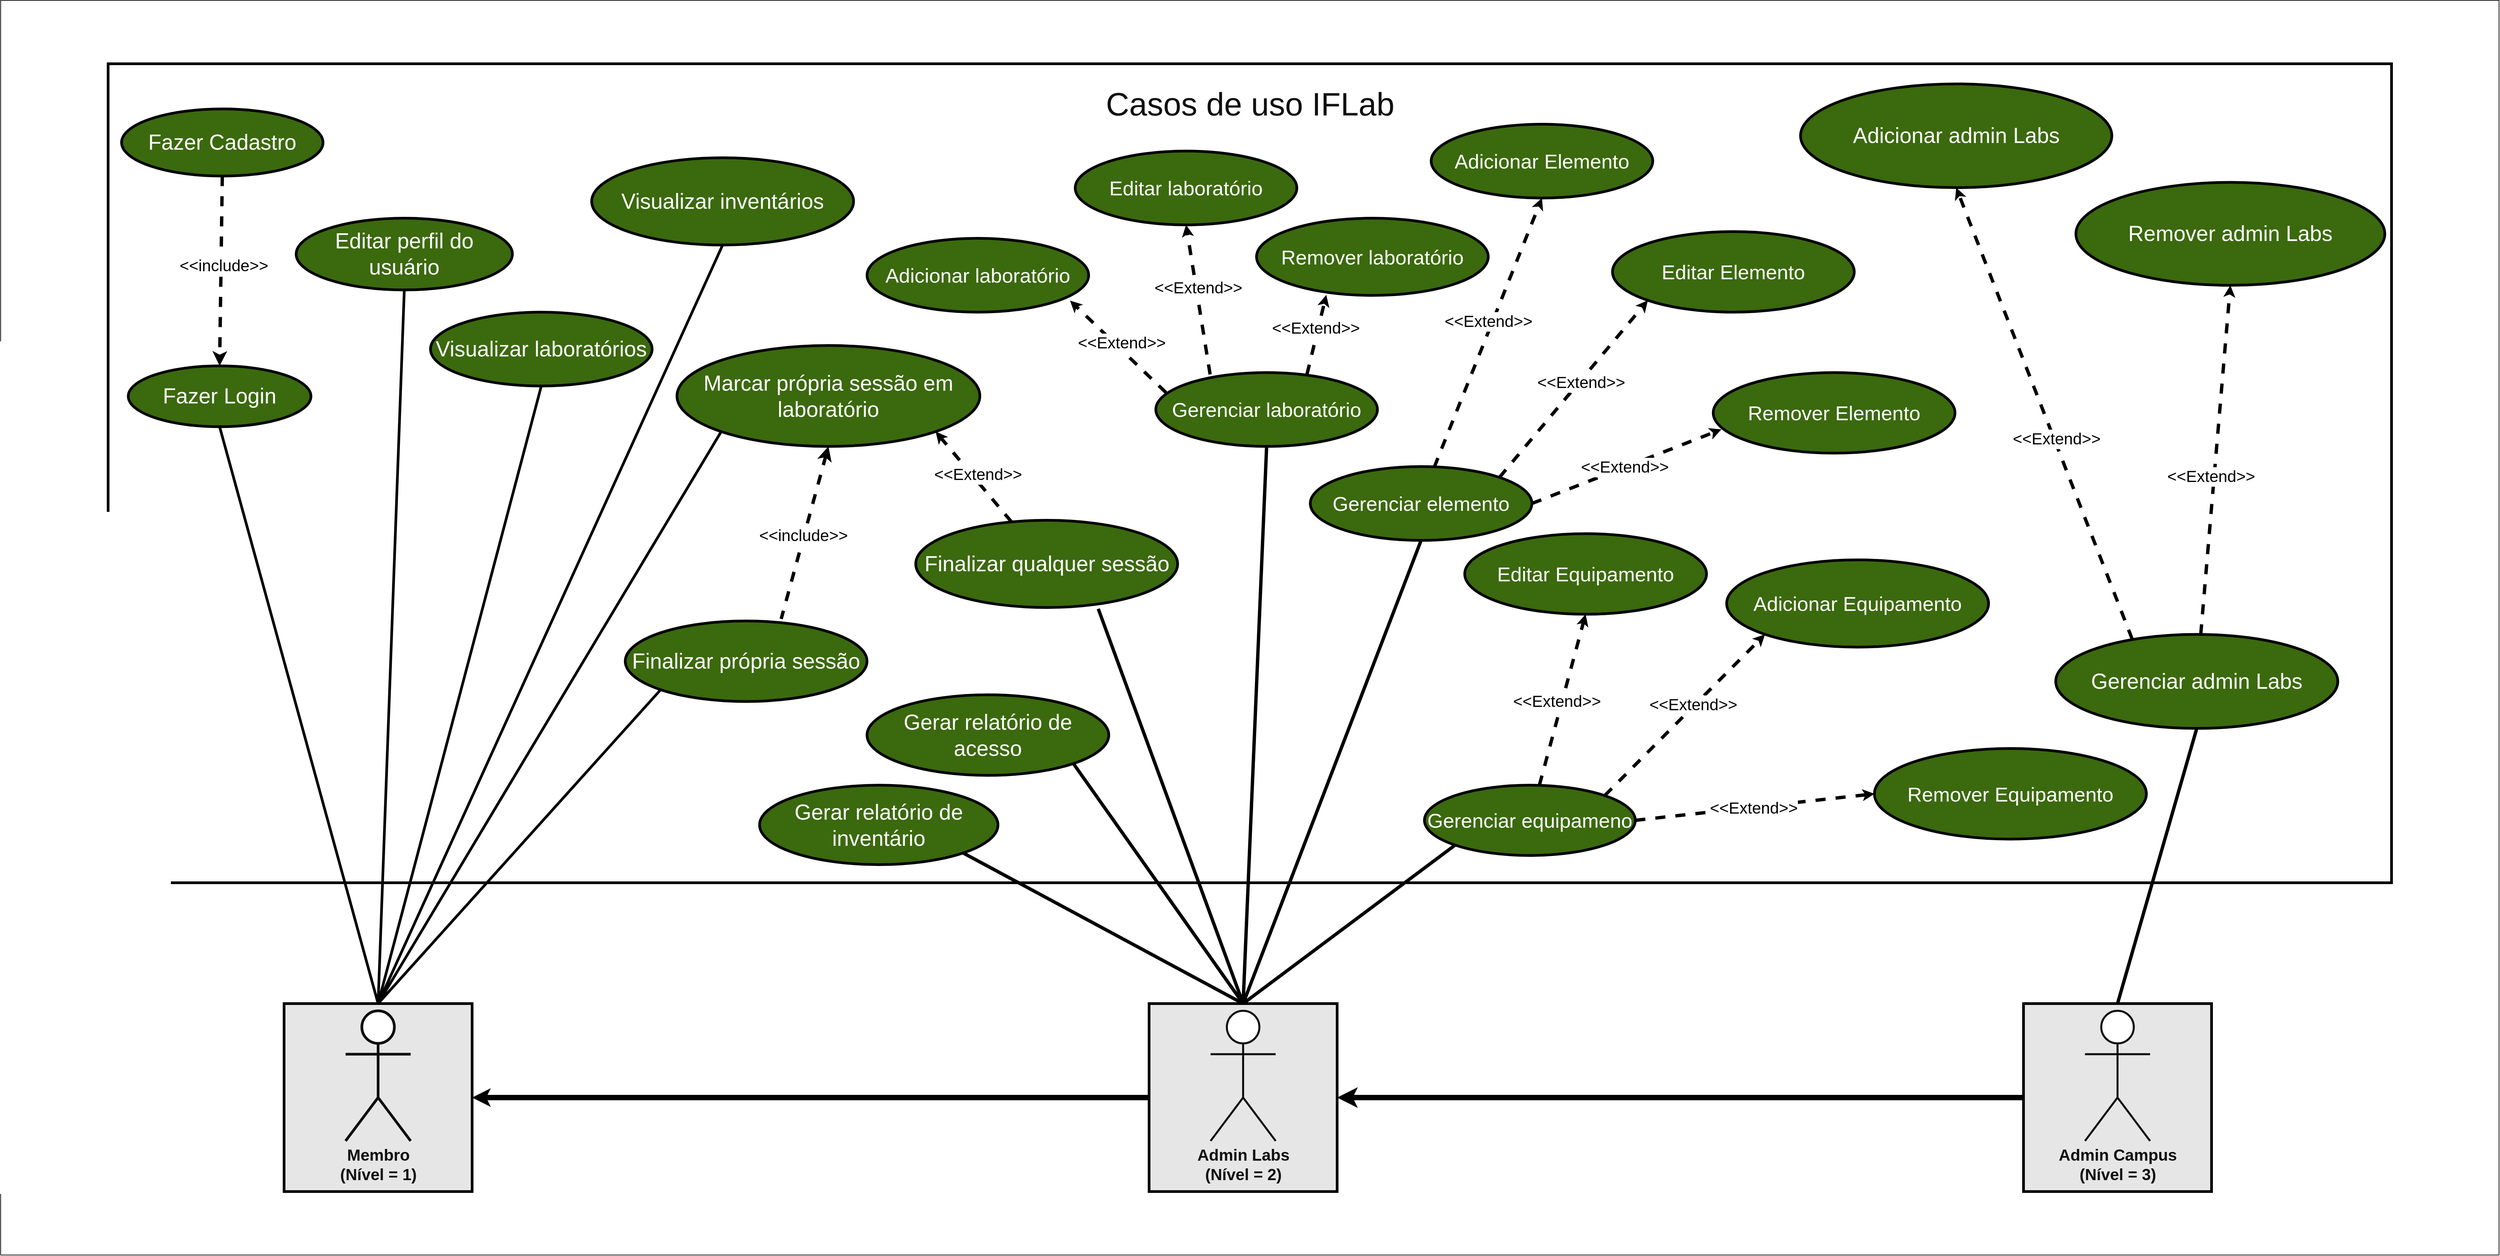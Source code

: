 <mxfile>
    <diagram name="Página-1" id="k0K56xFF2GUSqC4ekMbd">
        <mxGraphModel dx="7268" dy="2226" grid="1" gridSize="10" guides="1" tooltips="1" connect="1" arrows="1" fold="1" page="1" pageScale="1" pageWidth="827" pageHeight="1169" math="0" shadow="0">
            <root>
                <mxCell id="0"/>
                <mxCell id="1" parent="0"/>
                <mxCell id="160" value="" style="rounded=0;whiteSpace=wrap;html=1;fontSize=24;container=0;" vertex="1" parent="1">
                    <mxGeometry x="-3300" y="335.5" width="3720" height="1869" as="geometry"/>
                </mxCell>
                <mxCell id="iV3qStHiX3I9z14rUc0y-1" value="" style="whiteSpace=wrap;html=1;rounded=0;container=0;strokeWidth=4;fillColor=default;" parent="1" vertex="1">
                    <mxGeometry x="-3140" y="430" width="3400" height="1220" as="geometry"/>
                </mxCell>
                <mxCell id="3" value="&lt;font style=&quot;font-size: 48px;&quot;&gt;Casos de uso IFLab&lt;/font&gt;" style="text;html=1;align=center;verticalAlign=middle;resizable=0;points=[];autosize=1;strokeColor=none;fillColor=none;fontSize=64;container=0;fontColor=#0F0F0F;fontStyle=0" parent="1" vertex="1">
                    <mxGeometry x="-1665" y="440" width="450" height="90" as="geometry"/>
                </mxCell>
                <mxCell id="43" value="&lt;div style=&quot;font-size: 32px;&quot;&gt;Fazer Login&lt;/div&gt;" style="ellipse;whiteSpace=wrap;html=1;aspect=fixed;fontSize=32;movable=1;resizable=1;rotatable=1;deletable=1;editable=1;connectable=1;container=0;fillColor=#3B690E;fontColor=#ffffff;strokeColor=#000000;strokeWidth=4;" parent="1" vertex="1">
                    <mxGeometry x="-3110" y="880" width="272" height="90.67" as="geometry"/>
                </mxCell>
                <mxCell id="44" value="Editar perfil do usuário" style="ellipse;whiteSpace=wrap;html=1;aspect=fixed;fontSize=32;movable=1;resizable=1;rotatable=1;deletable=1;editable=1;connectable=1;container=0;fillColor=#3B690E;fontColor=#ffffff;strokeColor=#000000;strokeWidth=4;" parent="1" vertex="1">
                    <mxGeometry x="-2860" y="660" width="322" height="106.93" as="geometry"/>
                </mxCell>
                <mxCell id="45" value="Visualizar laboratórios" style="ellipse;whiteSpace=wrap;html=1;aspect=fixed;fontSize=32;movable=1;resizable=1;rotatable=1;deletable=1;editable=1;connectable=1;container=0;fillColor=#3B690E;fontColor=#ffffff;strokeColor=#000000;strokeWidth=4;" parent="1" vertex="1">
                    <mxGeometry x="-2660" y="800" width="330" height="110" as="geometry"/>
                </mxCell>
                <mxCell id="46" value="Visualizar inventários" style="ellipse;whiteSpace=wrap;html=1;aspect=fixed;fontSize=32;movable=1;resizable=1;rotatable=1;deletable=1;editable=1;connectable=1;container=0;fillColor=#3B690E;fontColor=#ffffff;strokeColor=#000000;strokeWidth=4;" parent="1" vertex="1">
                    <mxGeometry x="-2420" y="570" width="390" height="130" as="geometry"/>
                </mxCell>
                <mxCell id="47" value="Marcar própria sessão em laboratório" style="ellipse;whiteSpace=wrap;html=1;aspect=fixed;fontSize=32;movable=1;resizable=1;rotatable=1;deletable=1;editable=1;connectable=1;container=0;fillColor=#3B690E;fontColor=#ffffff;strokeColor=#000000;strokeWidth=4;" parent="1" vertex="1">
                    <mxGeometry x="-2293" y="849.66" width="451.02" height="150.34" as="geometry"/>
                </mxCell>
                <mxCell id="52" style="html=1;entryX=0.5;entryY=1;entryDx=0;entryDy=0;strokeWidth=4;fontSize=24;endArrow=none;endFill=0;startSize=6;endSize=2;elbow=vertical;exitX=0.5;exitY=0;exitDx=0;exitDy=0;movable=1;resizable=1;rotatable=1;deletable=1;editable=1;connectable=1;" parent="1" source="18" target="43" edge="1">
                    <mxGeometry relative="1" as="geometry"/>
                </mxCell>
                <mxCell id="53" style="edgeStyle=none;html=1;entryX=0.5;entryY=1;entryDx=0;entryDy=0;strokeWidth=4;fontSize=24;endArrow=none;endFill=0;startSize=6;endSize=2;elbow=vertical;exitX=0.5;exitY=0;exitDx=0;exitDy=0;movable=1;resizable=1;rotatable=1;deletable=1;editable=1;connectable=1;" parent="1" source="18" target="44" edge="1">
                    <mxGeometry relative="1" as="geometry"/>
                </mxCell>
                <mxCell id="54" style="edgeStyle=none;html=1;entryX=0.5;entryY=1;entryDx=0;entryDy=0;strokeWidth=4;fontSize=24;endArrow=none;endFill=0;startSize=6;endSize=2;elbow=vertical;exitX=0.5;exitY=0;exitDx=0;exitDy=0;movable=1;resizable=1;rotatable=1;deletable=1;editable=1;connectable=1;" parent="1" source="18" target="45" edge="1">
                    <mxGeometry relative="1" as="geometry"/>
                </mxCell>
                <mxCell id="55" style="edgeStyle=none;html=1;strokeWidth=4;fontSize=24;endArrow=none;endFill=0;startSize=6;endSize=2;elbow=vertical;exitX=0.5;exitY=0;exitDx=0;exitDy=0;entryX=0.5;entryY=1;entryDx=0;entryDy=0;movable=1;resizable=1;rotatable=1;deletable=1;editable=1;connectable=1;" parent="1" source="18" target="46" edge="1">
                    <mxGeometry relative="1" as="geometry"/>
                </mxCell>
                <mxCell id="56" style="edgeStyle=none;html=1;entryX=0;entryY=1;entryDx=0;entryDy=0;strokeWidth=4;fontSize=24;endArrow=none;endFill=0;startSize=6;endSize=2;elbow=vertical;exitX=0.5;exitY=0;exitDx=0;exitDy=0;movable=1;resizable=1;rotatable=1;deletable=1;editable=1;connectable=1;" parent="1" source="18" target="47" edge="1">
                    <mxGeometry relative="1" as="geometry"/>
                </mxCell>
                <mxCell id="58" value="&amp;lt;&amp;lt;include&amp;gt;&amp;gt;" style="html=1;verticalAlign=bottom;labelBackgroundColor=default;endArrow=classic;endFill=1;dashed=1;rounded=0;exitX=0.5;exitY=1;exitDx=0;exitDy=0;entryX=0.5;entryY=0;entryDx=0;entryDy=0;strokeWidth=5;fontSize=24;movable=1;resizable=1;rotatable=1;deletable=1;editable=1;connectable=1;startArrow=none;startFill=0;" parent="1" source="59" target="43" edge="1">
                    <mxGeometry x="0.064" y="4" width="160" relative="1" as="geometry">
                        <mxPoint x="-2584.38" y="776.994" as="sourcePoint"/>
                        <mxPoint x="-2658" y="835.0" as="targetPoint"/>
                        <mxPoint as="offset"/>
                    </mxGeometry>
                </mxCell>
                <mxCell id="59" value="&lt;div style=&quot;font-size: 32px;&quot;&gt;Fazer Cadastro&lt;/div&gt;" style="ellipse;whiteSpace=wrap;html=1;aspect=fixed;fontSize=32;movable=1;resizable=1;rotatable=1;deletable=1;editable=1;connectable=1;container=0;fillColor=#3B690E;fontColor=#ffffff;strokeColor=#000000;strokeWidth=4;" parent="1" vertex="1">
                    <mxGeometry x="-3120" y="497.26" width="300" height="100" as="geometry"/>
                </mxCell>
                <mxCell id="61" value="&amp;lt;&amp;lt;include&amp;gt;&amp;gt;" style="html=1;verticalAlign=bottom;labelBackgroundColor=default;endArrow=none;endFill=0;dashed=1;rounded=0;strokeWidth=5;fontSize=24;exitX=0.5;exitY=1;exitDx=0;exitDy=0;movable=1;resizable=1;rotatable=1;deletable=1;editable=1;connectable=1;startArrow=classic;startFill=1;entryX=0.645;entryY=-0.025;entryDx=0;entryDy=0;entryPerimeter=0;" parent="1" source="47" target="62" edge="1">
                    <mxGeometry x="0.162" y="3" width="160" relative="1" as="geometry">
                        <mxPoint x="-2368" y="1400" as="sourcePoint"/>
                        <mxPoint x="-2911" y="785" as="targetPoint"/>
                        <mxPoint as="offset"/>
                    </mxGeometry>
                </mxCell>
                <mxCell id="62" value="Finalizar própria sessão" style="ellipse;whiteSpace=wrap;html=1;aspect=fixed;fontSize=32;movable=1;resizable=1;rotatable=1;deletable=1;editable=1;connectable=1;container=0;fillColor=#3B690E;fontColor=#ffffff;strokeColor=#000000;strokeWidth=4;" parent="1" vertex="1">
                    <mxGeometry x="-2370" y="1260" width="360" height="120" as="geometry"/>
                </mxCell>
                <mxCell id="70" value="Finalizar qualquer sessão" style="ellipse;whiteSpace=wrap;html=1;aspect=fixed;fontSize=32;movable=1;resizable=1;rotatable=1;deletable=1;editable=1;connectable=1;container=0;fillColor=#3B690E;fontColor=#ffffff;strokeColor=#000000;strokeWidth=4;" parent="1" vertex="1">
                    <mxGeometry x="-1937.5" y="1110" width="390" height="130" as="geometry"/>
                </mxCell>
                <mxCell id="71" style="html=1;entryX=0.697;entryY=1.015;entryDx=0;entryDy=0;labelBackgroundColor=default;strokeWidth=5;fontSize=25;endArrow=none;endFill=0;startSize=6;endSize=2;elbow=vertical;exitX=0.5;exitY=0;exitDx=0;exitDy=0;movable=1;resizable=1;rotatable=1;deletable=1;editable=1;connectable=1;entryPerimeter=0;" parent="1" source="15" target="70" edge="1">
                    <mxGeometry relative="1" as="geometry"/>
                </mxCell>
                <mxCell id="73" value="&amp;lt;&amp;lt;Extend&amp;gt;&amp;gt;" style="html=1;verticalAlign=bottom;labelBackgroundColor=default;endArrow=classic;endFill=1;dashed=1;strokeWidth=5;fontSize=24;startSize=6;endSize=2;elbow=vertical;entryX=1;entryY=1;entryDx=0;entryDy=0;movable=1;resizable=1;rotatable=1;deletable=1;editable=1;connectable=1;startArrow=none;startFill=0;" parent="1" source="70" target="47" edge="1">
                    <mxGeometry x="-0.172" y="4" width="160" relative="1" as="geometry">
                        <mxPoint x="-2308" y="1450" as="sourcePoint"/>
                        <mxPoint x="-2038" y="1130" as="targetPoint"/>
                        <mxPoint as="offset"/>
                    </mxGeometry>
                </mxCell>
                <mxCell id="78" value="Gerar relatório de acesso" style="ellipse;whiteSpace=wrap;html=1;aspect=fixed;fontSize=32;movable=1;resizable=1;rotatable=1;deletable=1;editable=1;connectable=1;container=0;fillColor=#3B690E;fontColor=#ffffff;strokeColor=#000000;strokeWidth=4;" parent="1" vertex="1">
                    <mxGeometry x="-2010" y="1370" width="360" height="120" as="geometry"/>
                </mxCell>
                <mxCell id="79" value="Gerar relatório de inventário" style="ellipse;whiteSpace=wrap;html=1;aspect=fixed;fontSize=32;movable=1;resizable=1;rotatable=1;deletable=1;editable=1;connectable=1;container=0;fillColor=#3B690E;fontColor=#ffffff;strokeColor=#000000;strokeWidth=4;" parent="1" vertex="1">
                    <mxGeometry x="-2170" y="1504.67" width="355" height="118.33" as="geometry"/>
                </mxCell>
                <mxCell id="80" value="Adicionar laboratório" style="ellipse;whiteSpace=wrap;html=1;aspect=fixed;fontSize=30;movable=1;resizable=1;rotatable=1;deletable=1;editable=1;connectable=1;container=0;fillColor=#3B690E;fontColor=#ffffff;strokeColor=#000000;strokeWidth=4;" parent="1" vertex="1">
                    <mxGeometry x="-2010" y="690" width="330" height="110" as="geometry"/>
                </mxCell>
                <mxCell id="81" value="Remover laboratório" style="ellipse;whiteSpace=wrap;html=1;aspect=fixed;fontSize=30;movable=1;resizable=1;rotatable=1;deletable=1;editable=1;connectable=1;container=0;fillColor=#3B690E;fontColor=#ffffff;strokeColor=#000000;strokeWidth=4;" parent="1" vertex="1">
                    <mxGeometry x="-1430" y="660" width="345" height="115" as="geometry"/>
                </mxCell>
                <mxCell id="82" value="Editar laboratório" style="ellipse;whiteSpace=wrap;html=1;aspect=fixed;fontSize=30;movable=1;resizable=1;rotatable=1;deletable=1;editable=1;connectable=1;container=0;fillColor=#3B690E;fontColor=#ffffff;strokeColor=#000000;strokeWidth=4;" parent="1" vertex="1">
                    <mxGeometry x="-1700" y="560" width="330" height="110" as="geometry"/>
                </mxCell>
                <mxCell id="83" value="Adicionar Elemento" style="ellipse;whiteSpace=wrap;html=1;aspect=fixed;fontSize=30;movable=1;resizable=1;rotatable=1;deletable=1;editable=1;connectable=1;container=0;fillColor=#3B690E;fontColor=#ffffff;strokeColor=#000000;strokeWidth=4;" parent="1" vertex="1">
                    <mxGeometry x="-1170" y="520" width="330" height="110" as="geometry"/>
                </mxCell>
                <mxCell id="84" value="Remover Elemento" style="ellipse;whiteSpace=wrap;html=1;aspect=fixed;fontSize=30;movable=1;resizable=1;rotatable=1;deletable=1;editable=1;connectable=1;container=0;fillColor=#3B690E;fontColor=#ffffff;strokeColor=#000000;strokeWidth=4;" parent="1" vertex="1">
                    <mxGeometry x="-750" y="890" width="360" height="120" as="geometry"/>
                </mxCell>
                <mxCell id="85" value="Editar Elemento" style="ellipse;whiteSpace=wrap;html=1;aspect=fixed;fontSize=30;movable=1;resizable=1;rotatable=1;deletable=1;editable=1;connectable=1;container=0;fillColor=#3B690E;fontColor=#ffffff;strokeColor=#000000;strokeWidth=4;" parent="1" vertex="1">
                    <mxGeometry x="-900" y="680" width="360" height="120" as="geometry"/>
                </mxCell>
                <mxCell id="86" value="Adicionar Equipamento" style="ellipse;whiteSpace=wrap;html=1;aspect=fixed;fontSize=30;movable=1;resizable=1;rotatable=1;deletable=1;editable=1;connectable=1;container=0;fillColor=#3B690E;fontColor=#ffffff;strokeColor=#000000;strokeWidth=4;" parent="1" vertex="1">
                    <mxGeometry x="-730" y="1169" width="390" height="130" as="geometry"/>
                </mxCell>
                <mxCell id="87" value="Remover Equipamento" style="ellipse;whiteSpace=wrap;html=1;aspect=fixed;fontSize=30;movable=1;resizable=1;rotatable=1;deletable=1;editable=1;connectable=1;container=0;fillColor=#3B690E;fontColor=#ffffff;strokeColor=#000000;strokeWidth=4;" parent="1" vertex="1">
                    <mxGeometry x="-510" y="1450" width="405" height="135" as="geometry"/>
                </mxCell>
                <mxCell id="88" value="Editar Equipamento" style="ellipse;whiteSpace=wrap;html=1;aspect=fixed;fontSize=30;movable=1;resizable=1;rotatable=1;deletable=1;editable=1;connectable=1;container=0;fillColor=#3B690E;fontColor=#ffffff;strokeColor=#000000;strokeWidth=4;" parent="1" vertex="1">
                    <mxGeometry x="-1120" y="1130" width="360" height="120" as="geometry"/>
                </mxCell>
                <mxCell id="96" style="edgeStyle=none;html=1;entryX=1;entryY=1;entryDx=0;entryDy=0;labelBackgroundColor=default;strokeWidth=5;fontSize=20;endArrow=none;endFill=0;startSize=6;endSize=2;elbow=vertical;exitX=0.5;exitY=0;exitDx=0;exitDy=0;movable=1;resizable=1;rotatable=1;deletable=1;editable=1;connectable=1;" parent="1" source="15" target="79" edge="1">
                    <mxGeometry relative="1" as="geometry">
                        <mxPoint x="-2058" y="1640" as="sourcePoint"/>
                    </mxGeometry>
                </mxCell>
                <mxCell id="97" style="edgeStyle=none;html=1;entryX=1;entryY=1;entryDx=0;entryDy=0;labelBackgroundColor=default;strokeWidth=5;fontSize=20;endArrow=none;endFill=0;startSize=6;endSize=2;elbow=vertical;exitX=0.5;exitY=0;exitDx=0;exitDy=0;movable=1;resizable=1;rotatable=1;deletable=1;editable=1;connectable=1;" parent="1" source="15" target="78" edge="1">
                    <mxGeometry relative="1" as="geometry"/>
                </mxCell>
                <mxCell id="113" value="Gerenciar admin Labs" style="ellipse;whiteSpace=wrap;html=1;aspect=fixed;fontSize=32;movable=1;resizable=1;rotatable=1;deletable=1;editable=1;connectable=1;container=0;fillColor=#3B690E;fontColor=#ffffff;strokeColor=#000000;strokeWidth=4;" parent="1" vertex="1">
                    <mxGeometry x="-240" y="1280" width="420" height="140" as="geometry"/>
                </mxCell>
                <mxCell id="115" style="edgeStyle=none;html=1;entryX=0.5;entryY=1;entryDx=0;entryDy=0;labelBackgroundColor=default;strokeWidth=5;fontSize=20;endArrow=none;endFill=0;startSize=6;endSize=2;elbow=vertical;exitX=0.5;exitY=0;exitDx=0;exitDy=0;movable=1;resizable=1;rotatable=1;deletable=1;editable=1;connectable=1;" parent="1" source="8" target="113" edge="1">
                    <mxGeometry relative="1" as="geometry"/>
                </mxCell>
                <mxCell id="128" value="Gerenciar laboratório" style="ellipse;whiteSpace=wrap;html=1;aspect=fixed;fontSize=30;movable=1;resizable=1;rotatable=1;deletable=1;editable=1;connectable=1;container=0;fillColor=#3B690E;fontColor=#ffffff;strokeColor=#000000;strokeWidth=4;" parent="1" vertex="1">
                    <mxGeometry x="-1580" y="890" width="330" height="110" as="geometry"/>
                </mxCell>
                <mxCell id="129" value="&amp;lt;&amp;lt;Extend&amp;gt;&amp;gt;" style="html=1;verticalAlign=bottom;labelBackgroundColor=default;endArrow=classic;endFill=1;dashed=1;strokeWidth=5;fontSize=24;startSize=6;endSize=2;elbow=vertical;exitX=0.046;exitY=0.271;exitDx=0;exitDy=0;entryX=0.916;entryY=0.843;entryDx=0;entryDy=0;movable=1;resizable=1;rotatable=1;deletable=1;editable=1;connectable=1;startArrow=none;startFill=0;exitPerimeter=0;entryPerimeter=0;" parent="1" source="128" target="80" edge="1">
                    <mxGeometry x="-0.12" y="5" width="160" relative="1" as="geometry">
                        <mxPoint x="-1378" y="970" as="sourcePoint"/>
                        <mxPoint x="-1218" y="970" as="targetPoint"/>
                        <mxPoint as="offset"/>
                    </mxGeometry>
                </mxCell>
                <mxCell id="130" value="&amp;lt;&amp;lt;Extend&amp;gt;&amp;gt;" style="html=1;verticalAlign=bottom;labelBackgroundColor=default;endArrow=classic;endFill=1;dashed=1;strokeWidth=5;fontSize=24;startSize=6;endSize=2;elbow=vertical;entryX=0.301;entryY=0.993;entryDx=0;entryDy=0;movable=1;resizable=1;rotatable=1;deletable=1;editable=1;connectable=1;entryPerimeter=0;exitX=0.682;exitY=0.025;exitDx=0;exitDy=0;exitPerimeter=0;" parent="1" source="128" target="81" edge="1">
                    <mxGeometry x="-0.14" y="-1" width="160" relative="1" as="geometry">
                        <mxPoint x="-1648" y="800" as="sourcePoint"/>
                        <mxPoint x="-1572.853" y="901.716" as="targetPoint"/>
                        <mxPoint y="-1" as="offset"/>
                    </mxGeometry>
                </mxCell>
                <mxCell id="131" value="&amp;lt;&amp;lt;Extend&amp;gt;&amp;gt;" style="html=1;verticalAlign=bottom;labelBackgroundColor=default;endArrow=classic;endFill=1;dashed=1;strokeWidth=5;fontSize=24;startSize=6;endSize=2;elbow=vertical;exitX=0.245;exitY=0.025;exitDx=0;exitDy=0;entryX=0.5;entryY=1;entryDx=0;entryDy=0;movable=1;resizable=1;rotatable=1;deletable=1;editable=1;connectable=1;exitPerimeter=0;" parent="1" source="128" target="82" edge="1">
                    <mxGeometry width="160" relative="1" as="geometry">
                        <mxPoint x="-1278" y="810" as="sourcePoint"/>
                        <mxPoint x="-1403.147" y="901.716" as="targetPoint"/>
                    </mxGeometry>
                </mxCell>
                <mxCell id="132" style="edgeStyle=none;html=1;exitX=0.5;exitY=0;exitDx=0;exitDy=0;entryX=0.5;entryY=1;entryDx=0;entryDy=0;labelBackgroundColor=default;strokeWidth=5;fontSize=20;endArrow=none;endFill=0;startSize=6;endSize=2;elbow=vertical;movable=1;resizable=1;rotatable=1;deletable=1;editable=1;connectable=1;" parent="1" source="15" target="128" edge="1">
                    <mxGeometry relative="1" as="geometry"/>
                </mxCell>
                <mxCell id="133" value="Gerenciar elemento" style="ellipse;whiteSpace=wrap;html=1;aspect=fixed;fontSize=30;movable=1;resizable=1;rotatable=1;deletable=1;editable=1;connectable=1;container=0;fillColor=#3B690E;fontColor=#ffffff;strokeColor=#000000;strokeWidth=4;" parent="1" vertex="1">
                    <mxGeometry x="-1350" y="1030" width="330" height="110" as="geometry"/>
                </mxCell>
                <mxCell id="135" value="&amp;lt;&amp;lt;Extend&amp;gt;&amp;gt;" style="html=1;verticalAlign=bottom;labelBackgroundColor=default;endArrow=classic;endFill=1;dashed=1;strokeWidth=5;fontSize=24;startSize=6;endSize=2;elbow=vertical;exitX=1;exitY=0.5;exitDx=0;exitDy=0;entryX=0.034;entryY=0.705;entryDx=0;entryDy=0;movable=1;resizable=1;rotatable=1;deletable=1;editable=1;connectable=1;startArrow=none;startFill=0;entryPerimeter=0;" parent="1" source="133" target="84" edge="1">
                    <mxGeometry x="-0.062" y="-16" width="160" relative="1" as="geometry">
                        <mxPoint x="-1318" y="800" as="sourcePoint"/>
                        <mxPoint x="-1403.147" y="901.716" as="targetPoint"/>
                        <mxPoint as="offset"/>
                    </mxGeometry>
                </mxCell>
                <mxCell id="136" value="&amp;lt;&amp;lt;Extend&amp;gt;&amp;gt;" style="html=1;verticalAlign=bottom;labelBackgroundColor=default;endArrow=classic;endFill=1;dashed=1;strokeWidth=5;fontSize=24;startSize=6;endSize=2;elbow=vertical;exitX=1;exitY=0;exitDx=0;exitDy=0;movable=1;resizable=1;rotatable=1;deletable=1;editable=1;connectable=1;startArrow=none;startFill=0;entryX=0;entryY=1;entryDx=0;entryDy=0;" parent="1" source="133" target="85" edge="1">
                    <mxGeometry x="0.005" y="-13" width="160" relative="1" as="geometry">
                        <mxPoint x="-812.853" y="928.284" as="sourcePoint"/>
                        <mxPoint x="-1038" y="970" as="targetPoint"/>
                        <mxPoint as="offset"/>
                    </mxGeometry>
                </mxCell>
                <mxCell id="137" value="&amp;lt;&amp;lt;Extend&amp;gt;&amp;gt;" style="html=1;verticalAlign=bottom;labelBackgroundColor=default;endArrow=classic;endFill=1;dashed=1;strokeWidth=5;fontSize=24;startSize=6;endSize=2;elbow=vertical;movable=1;resizable=1;rotatable=1;deletable=1;editable=1;connectable=1;startArrow=none;startFill=0;entryX=0.5;entryY=1;entryDx=0;entryDy=0;exitX=0.559;exitY=0.011;exitDx=0;exitDy=0;exitPerimeter=0;" parent="1" source="133" target="83" edge="1">
                    <mxGeometry width="160" relative="1" as="geometry">
                        <mxPoint x="-1020" y="960" as="sourcePoint"/>
                        <mxPoint x="-1168" y="980" as="targetPoint"/>
                    </mxGeometry>
                </mxCell>
                <mxCell id="138" value="Gerenciar equipameno" style="ellipse;whiteSpace=wrap;html=1;aspect=fixed;fontSize=30;movable=1;resizable=1;rotatable=1;deletable=1;editable=1;connectable=1;container=0;fillColor=#3B690E;fontColor=#ffffff;strokeColor=#000000;strokeWidth=4;" parent="1" vertex="1">
                    <mxGeometry x="-1180" y="1504.67" width="314" height="104.67" as="geometry"/>
                </mxCell>
                <mxCell id="139" value="&amp;lt;&amp;lt;Extend&amp;gt;&amp;gt;" style="html=1;verticalAlign=bottom;labelBackgroundColor=default;endArrow=classic;endFill=1;dashed=1;strokeWidth=5;fontSize=24;startSize=6;endSize=2;elbow=vertical;entryX=0.5;entryY=1;entryDx=0;entryDy=0;movable=1;resizable=1;rotatable=1;deletable=1;editable=1;connectable=1;startArrow=none;startFill=0;" parent="1" source="138" target="88" edge="1">
                    <mxGeometry x="-0.162" y="3" width="160" relative="1" as="geometry">
                        <mxPoint x="-898" y="890" as="sourcePoint"/>
                        <mxPoint x="-1038" y="925" as="targetPoint"/>
                        <mxPoint as="offset"/>
                    </mxGeometry>
                </mxCell>
                <mxCell id="140" value="&amp;lt;&amp;lt;Extend&amp;gt;&amp;gt;" style="html=1;verticalAlign=bottom;labelBackgroundColor=default;endArrow=classic;endFill=1;dashed=1;strokeWidth=5;fontSize=24;startSize=6;endSize=2;elbow=vertical;exitX=1;exitY=0;exitDx=0;exitDy=0;movable=1;resizable=1;rotatable=1;deletable=1;editable=1;connectable=1;startArrow=none;startFill=0;entryX=0;entryY=1;entryDx=0;entryDy=0;" parent="1" source="138" target="86" edge="1">
                    <mxGeometry x="0.043" y="-10" width="160" relative="1" as="geometry">
                        <mxPoint x="-898" y="1000" as="sourcePoint"/>
                        <mxPoint x="-990.053" y="1092.053" as="targetPoint"/>
                        <mxPoint as="offset"/>
                    </mxGeometry>
                </mxCell>
                <mxCell id="141" value="&amp;lt;&amp;lt;Extend&amp;gt;&amp;gt;" style="html=1;verticalAlign=bottom;labelBackgroundColor=default;endArrow=classic;endFill=1;dashed=1;strokeWidth=5;fontSize=24;startSize=6;endSize=2;elbow=vertical;entryX=0;entryY=0.5;entryDx=0;entryDy=0;movable=1;resizable=1;rotatable=1;deletable=1;editable=1;connectable=1;startArrow=none;startFill=0;exitX=1;exitY=0.5;exitDx=0;exitDy=0;" parent="1" source="138" target="87" edge="1">
                    <mxGeometry x="-0.022" y="-17" width="160" relative="1" as="geometry">
                        <mxPoint x="-810" y="1540" as="sourcePoint"/>
                        <mxPoint x="-908" y="1130" as="targetPoint"/>
                        <mxPoint y="1" as="offset"/>
                    </mxGeometry>
                </mxCell>
                <mxCell id="143" style="edgeStyle=none;html=1;exitX=0.5;exitY=0;exitDx=0;exitDy=0;entryX=0;entryY=1;entryDx=0;entryDy=0;labelBackgroundColor=default;strokeWidth=5;fontSize=20;endArrow=none;endFill=0;startSize=6;endSize=2;elbow=vertical;movable=1;resizable=1;rotatable=1;deletable=1;editable=1;connectable=1;" parent="1" source="15" target="138" edge="1">
                    <mxGeometry relative="1" as="geometry"/>
                </mxCell>
                <mxCell id="145" value="Adicionar admin Labs" style="ellipse;whiteSpace=wrap;html=1;aspect=fixed;fontSize=32;movable=1;resizable=1;rotatable=1;deletable=1;editable=1;connectable=1;container=0;fillColor=#3B690E;fontColor=#ffffff;strokeColor=#000000;strokeWidth=4;" parent="1" vertex="1">
                    <mxGeometry x="-620" y="460" width="463.54" height="154.51" as="geometry"/>
                </mxCell>
                <mxCell id="146" value="Remover admin Labs" style="ellipse;whiteSpace=wrap;html=1;aspect=fixed;fontSize=32;movable=1;resizable=1;rotatable=1;deletable=1;editable=1;connectable=1;container=0;fillColor=#3B690E;fontColor=#ffffff;strokeColor=#000000;strokeWidth=4;" parent="1" vertex="1">
                    <mxGeometry x="-210" y="606.67" width="460" height="153.33" as="geometry"/>
                </mxCell>
                <mxCell id="147" value="&amp;lt;&amp;lt;Extend&amp;gt;&amp;gt;" style="html=1;verticalAlign=bottom;labelBackgroundColor=default;endArrow=classic;endFill=1;dashed=1;strokeWidth=5;fontSize=24;startSize=6;endSize=2;elbow=vertical;entryX=0.5;entryY=1;entryDx=0;entryDy=0;movable=1;resizable=1;rotatable=1;deletable=1;editable=1;connectable=1;startArrow=none;startFill=0;" parent="1" source="113" target="146" edge="1">
                    <mxGeometry x="-0.162" y="3" width="160" relative="1" as="geometry">
                        <mxPoint x="-168.001" y="1061.295" as="sourcePoint"/>
                        <mxPoint x="-8.583" y="960.004" as="targetPoint"/>
                        <mxPoint as="offset"/>
                    </mxGeometry>
                </mxCell>
                <mxCell id="148" value="&amp;lt;&amp;lt;Extend&amp;gt;&amp;gt;" style="html=1;verticalAlign=bottom;labelBackgroundColor=default;endArrow=classic;endFill=1;dashed=1;strokeWidth=5;fontSize=24;startSize=6;endSize=2;elbow=vertical;entryX=0.5;entryY=1;entryDx=0;entryDy=0;exitX=0.271;exitY=0.05;exitDx=0;exitDy=0;movable=1;resizable=1;rotatable=1;deletable=1;editable=1;connectable=1;startArrow=none;startFill=0;exitPerimeter=0;" parent="1" source="113" target="145" edge="1">
                    <mxGeometry x="-0.162" y="3" width="160" relative="1" as="geometry">
                        <mxPoint x="-53.147" y="1211.716" as="sourcePoint"/>
                        <mxPoint x="17.147" y="1078.284" as="targetPoint"/>
                        <mxPoint as="offset"/>
                    </mxGeometry>
                </mxCell>
                <mxCell id="155" style="edgeStyle=none;html=1;entryX=0;entryY=1;entryDx=0;entryDy=0;fontSize=24;startArrow=none;startFill=0;endArrow=none;endFill=0;strokeWidth=4;exitX=0.5;exitY=0;exitDx=0;exitDy=0;" edge="1" parent="1" source="18" target="62">
                    <mxGeometry relative="1" as="geometry"/>
                </mxCell>
                <mxCell id="144" style="edgeStyle=none;html=1;exitX=0.5;exitY=1;exitDx=0;exitDy=0;entryX=0.5;entryY=0;entryDx=0;entryDy=0;labelBackgroundColor=default;strokeWidth=5;fontSize=20;endArrow=none;endFill=0;startSize=6;endSize=2;elbow=vertical;movable=1;resizable=1;rotatable=1;deletable=1;editable=1;connectable=1;" parent="1" source="133" target="15" edge="1">
                    <mxGeometry relative="1" as="geometry"/>
                </mxCell>
                <mxCell id="20" style="edgeStyle=none;html=1;entryX=1;entryY=0.5;entryDx=0;entryDy=0;fontSize=24;strokeWidth=8;endSize=5;movable=1;resizable=1;rotatable=1;deletable=1;editable=1;connectable=1;" parent="1" source="8" target="15" edge="1">
                    <mxGeometry relative="1" as="geometry"/>
                </mxCell>
                <mxCell id="21" style="edgeStyle=none;html=1;entryX=1;entryY=0.5;entryDx=0;entryDy=0;strokeWidth=8;fontSize=24;endSize=2;startSize=6;movable=1;resizable=1;rotatable=1;deletable=1;editable=1;connectable=1;" parent="1" source="15" target="18" edge="1">
                    <mxGeometry relative="1" as="geometry"/>
                </mxCell>
                <mxCell id="162" value="" style="group;strokeWidth=8;fontColor=#1A37F0;" vertex="1" connectable="0" parent="1">
                    <mxGeometry x="-288" y="1830" width="280" height="280" as="geometry"/>
                </mxCell>
                <mxCell id="8" value="" style="whiteSpace=wrap;html=1;aspect=fixed;shadow=0;glass=0;rounded=0;movable=1;resizable=1;rotatable=1;deletable=1;editable=1;connectable=1;container=0;strokeWidth=4;fillColor=#E6E6E6;" parent="162" vertex="1">
                    <mxGeometry width="280" height="280" as="geometry"/>
                </mxCell>
                <mxCell id="9" value="&lt;b&gt;Admin Campus&lt;br&gt;(Nível = 3)&lt;/b&gt;" style="shape=umlActor;verticalLabelPosition=bottom;verticalAlign=top;html=1;outlineConnect=0;aspect=fixed;fontSize=24;movable=1;resizable=1;rotatable=1;deletable=1;editable=1;connectable=1;container=0;strokeColor=#0F0F0F;fillColor=#FFFFFF;strokeWidth=3;fontColor=#0F0F0F;" parent="162" vertex="1">
                    <mxGeometry x="91.538" y="10.769" width="96.923" height="193.846" as="geometry"/>
                </mxCell>
                <mxCell id="163" value="" style="group;strokeWidth=4;fillColor=#E6E6E6;fontColor=#1A37F0;strokeColor=#000000;fontStyle=1" vertex="1" connectable="0" parent="1">
                    <mxGeometry x="-1590" y="1830" width="280" height="280" as="geometry"/>
                </mxCell>
                <mxCell id="15" value="" style="whiteSpace=wrap;html=1;aspect=fixed;shadow=0;glass=0;rounded=0;movable=1;resizable=1;rotatable=1;deletable=1;editable=1;connectable=1;container=0;strokeWidth=4;fillColor=#E6E6E6;" parent="163" vertex="1">
                    <mxGeometry width="280" height="280" as="geometry"/>
                </mxCell>
                <mxCell id="16" value="Admin Labs&lt;br&gt;(Nível = 2)" style="shape=umlActor;verticalLabelPosition=bottom;verticalAlign=top;html=1;outlineConnect=0;aspect=fixed;fontSize=24;movable=1;resizable=1;rotatable=1;deletable=1;editable=1;connectable=1;container=0;strokeColor=#0F0F0F;strokeWidth=3;fillColor=#FFFFFF;fontColor=#0F0F0F;fontStyle=1" parent="163" vertex="1">
                    <mxGeometry x="91.538" y="10.769" width="96.923" height="193.846" as="geometry"/>
                </mxCell>
                <mxCell id="164" value="" style="group;strokeWidth=4;fontColor=#1A37F0;" vertex="1" connectable="0" parent="1">
                    <mxGeometry x="-2878" y="1830" width="280" height="280" as="geometry"/>
                </mxCell>
                <mxCell id="18" value="" style="whiteSpace=wrap;html=1;aspect=fixed;shadow=0;glass=0;rounded=0;movable=1;resizable=1;rotatable=1;deletable=1;editable=1;connectable=1;container=0;strokeWidth=4;fillColor=#E6E6E6;" parent="164" vertex="1">
                    <mxGeometry width="280" height="280" as="geometry"/>
                </mxCell>
                <mxCell id="19" value="Membro&lt;br&gt;(Nível = 1)" style="shape=umlActor;verticalLabelPosition=bottom;verticalAlign=top;html=1;outlineConnect=0;aspect=fixed;fontSize=24;movable=1;resizable=1;rotatable=1;deletable=1;editable=1;connectable=1;container=0;strokeColor=#0F0F0F;strokeWidth=4;fillColor=#FFFFFF;fontColor=#0F0F0F;fontStyle=1" parent="164" vertex="1">
                    <mxGeometry x="91.538" y="10.769" width="96.923" height="193.846" as="geometry"/>
                </mxCell>
            </root>
        </mxGraphModel>
    </diagram>
</mxfile>
